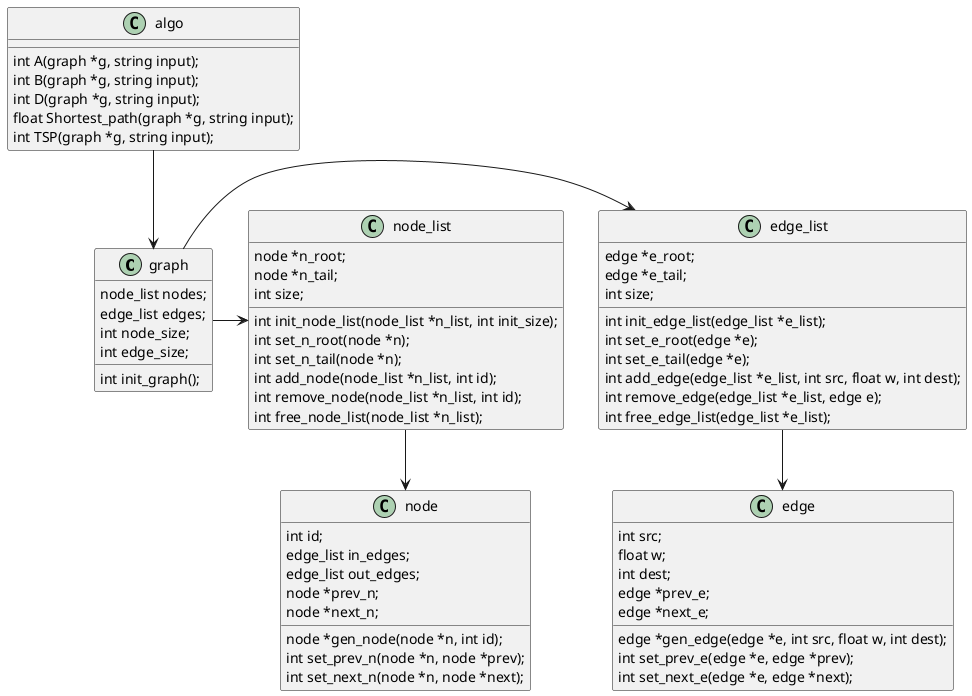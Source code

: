 @startuml

graph -> edge_list
graph -> node_list
node_list --> node
edge_list --> edge
algo --> graph


class node{
int id;
edge_list in_edges;
edge_list out_edges;
node *prev_n;
node *next_n;
node *gen_node(node *n, int id);
int set_prev_n(node *n, node *prev);
int set_next_n(node *n, node *next);
}

class edge{
int src;
float w;
int dest;
edge *prev_e;
edge *next_e;
edge *gen_edge(edge *e, int src, float w, int dest);
int set_prev_e(edge *e, edge *prev);
int set_next_e(edge *e, edge *next);
}

class edge_list{
edge *e_root;
edge *e_tail;
int size;
int init_edge_list(edge_list *e_list);
int set_e_root(edge *e);
int set_e_tail(edge *e);
int add_edge(edge_list *e_list, int src, float w, int dest);
int remove_edge(edge_list *e_list, edge e);
int free_edge_list(edge_list *e_list);
}

class node_list{
node *n_root;
node *n_tail;
int size;
int init_node_list(node_list *n_list, int init_size);
int set_n_root(node *n);
int set_n_tail(node *n);
int add_node(node_list *n_list, int id);
int remove_node(node_list *n_list, int id);
int free_node_list(node_list *n_list);
}

class graph{
node_list nodes;
edge_list edges;
int node_size;
int edge_size;
int init_graph();
'void add_node(graph *g, int id);
'void remove_node(graph *g, int id);
'void add_edge(graph *g, int src, float w, int dest);
'void add_Edge(graph *g, edge e);
'void remove_edge(graph *g, int src, int dest);
}

class algo{
int A(graph *g, string input);
int B(graph *g, string input);
int D(graph *g, string input);
float Shortest_path(graph *g, string input);
int TSP(graph *g, string input);
}

@enduml